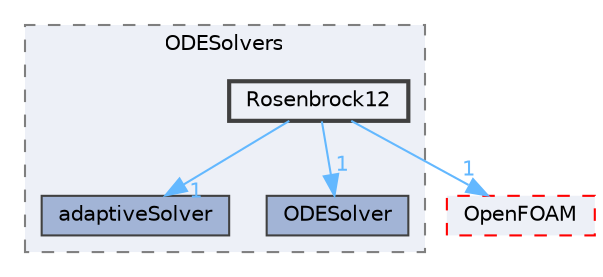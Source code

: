 digraph "src/ODE/ODESolvers/Rosenbrock12"
{
 // LATEX_PDF_SIZE
  bgcolor="transparent";
  edge [fontname=Helvetica,fontsize=10,labelfontname=Helvetica,labelfontsize=10];
  node [fontname=Helvetica,fontsize=10,shape=box,height=0.2,width=0.4];
  compound=true
  subgraph clusterdir_3c9eb44cc766b767ba49f7a4339bd2b9 {
    graph [ bgcolor="#edf0f7", pencolor="grey50", label="ODESolvers", fontname=Helvetica,fontsize=10 style="filled,dashed", URL="dir_3c9eb44cc766b767ba49f7a4339bd2b9.html",tooltip=""]
  dir_cb3bcb75234a3f21db8dd158d6ddee49 [label="adaptiveSolver", fillcolor="#a2b4d6", color="grey25", style="filled", URL="dir_cb3bcb75234a3f21db8dd158d6ddee49.html",tooltip=""];
  dir_cdffcddb5e13bb570779da92c5291b7f [label="ODESolver", fillcolor="#a2b4d6", color="grey25", style="filled", URL="dir_cdffcddb5e13bb570779da92c5291b7f.html",tooltip=""];
  dir_084c070f8395953dc5b66bb0aaa82740 [label="Rosenbrock12", fillcolor="#edf0f7", color="grey25", style="filled,bold", URL="dir_084c070f8395953dc5b66bb0aaa82740.html",tooltip=""];
  }
  dir_c5473ff19b20e6ec4dfe5c310b3778a8 [label="OpenFOAM", fillcolor="#edf0f7", color="red", style="filled,dashed", URL="dir_c5473ff19b20e6ec4dfe5c310b3778a8.html",tooltip=""];
  dir_084c070f8395953dc5b66bb0aaa82740->dir_c5473ff19b20e6ec4dfe5c310b3778a8 [headlabel="1", labeldistance=1.5 headhref="dir_003365_002695.html" href="dir_003365_002695.html" color="steelblue1" fontcolor="steelblue1"];
  dir_084c070f8395953dc5b66bb0aaa82740->dir_cb3bcb75234a3f21db8dd158d6ddee49 [headlabel="1", labeldistance=1.5 headhref="dir_003365_000023.html" href="dir_003365_000023.html" color="steelblue1" fontcolor="steelblue1"];
  dir_084c070f8395953dc5b66bb0aaa82740->dir_cdffcddb5e13bb570779da92c5291b7f [headlabel="1", labeldistance=1.5 headhref="dir_003365_002680.html" href="dir_003365_002680.html" color="steelblue1" fontcolor="steelblue1"];
}
